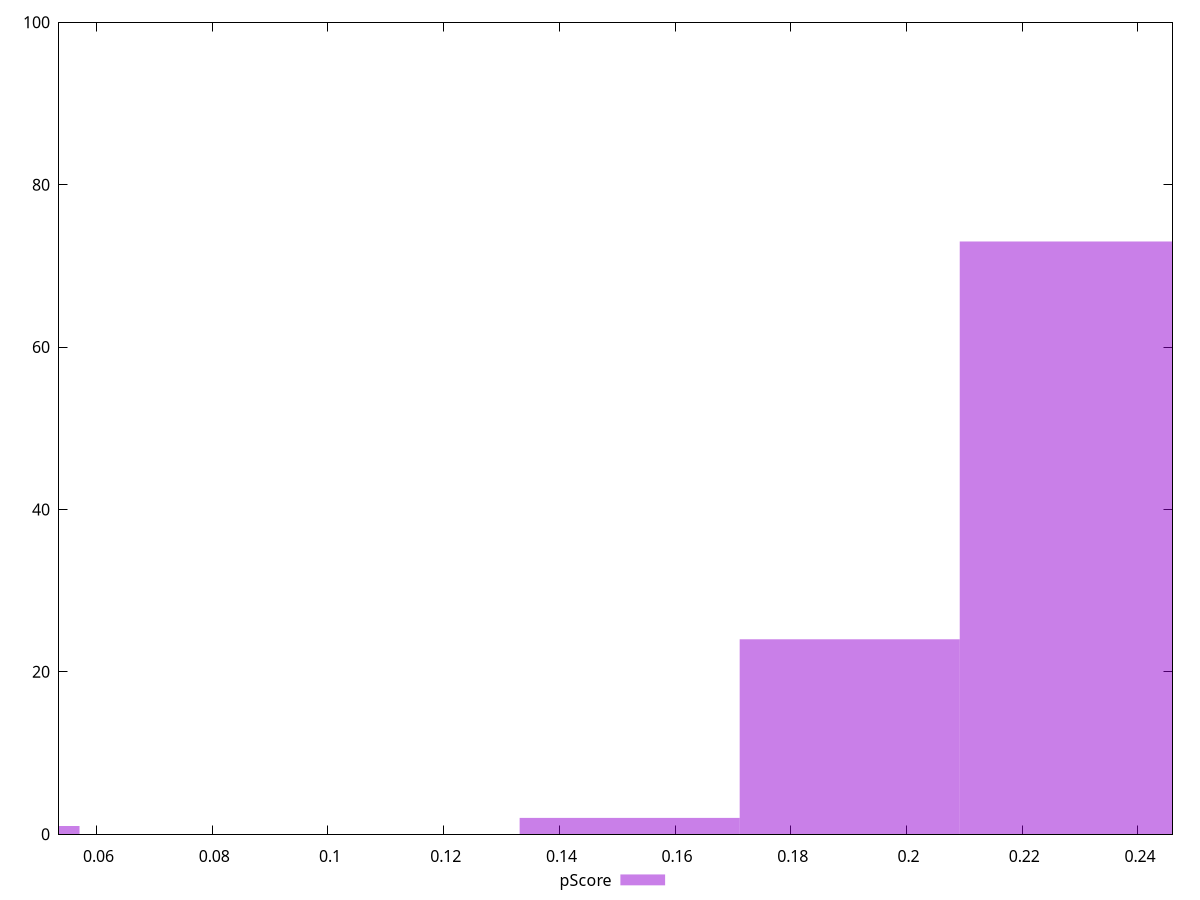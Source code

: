 reset

$pScore <<EOF
0.038036054962264414 1
0.22821632977358647 73
0.19018027481132208 24
0.15214421984905765 2
EOF

set key outside below
set boxwidth 0.038036054962264414
set xrange [0.05350700133439207:0.24597510727283856]
set yrange [0:100]
set trange [0:100]
set style fill transparent solid 0.5 noborder
set terminal svg size 640, 490 enhanced background rgb 'white'
set output "reports/report_00032_2021-02-25T10-28-15.087Z/max-potential-fid/samples/music/pScore/histogram.svg"

plot $pScore title "pScore" with boxes

reset
